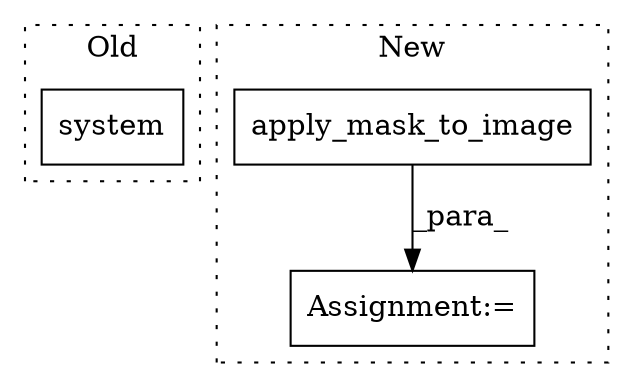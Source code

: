 digraph G {
subgraph cluster0 {
1 [label="system" a="32" s="6807" l="8" shape="box"];
label = "Old";
style="dotted";
}
subgraph cluster1 {
2 [label="apply_mask_to_image" a="32" s="7048,7111" l="20,1" shape="box"];
3 [label="Assignment:=" a="7" s="7038" l="1" shape="box"];
label = "New";
style="dotted";
}
2 -> 3 [label="_para_"];
}